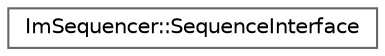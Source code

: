 digraph "Graphical Class Hierarchy"
{
 // LATEX_PDF_SIZE
  bgcolor="transparent";
  edge [fontname=Helvetica,fontsize=10,labelfontname=Helvetica,labelfontsize=10];
  node [fontname=Helvetica,fontsize=10,shape=box,height=0.2,width=0.4];
  rankdir="LR";
  Node0 [label="ImSequencer::SequenceInterface",height=0.2,width=0.4,color="grey40", fillcolor="white", style="filled",URL="$struct_im_sequencer_1_1_sequence_interface.html",tooltip=" "];
}
